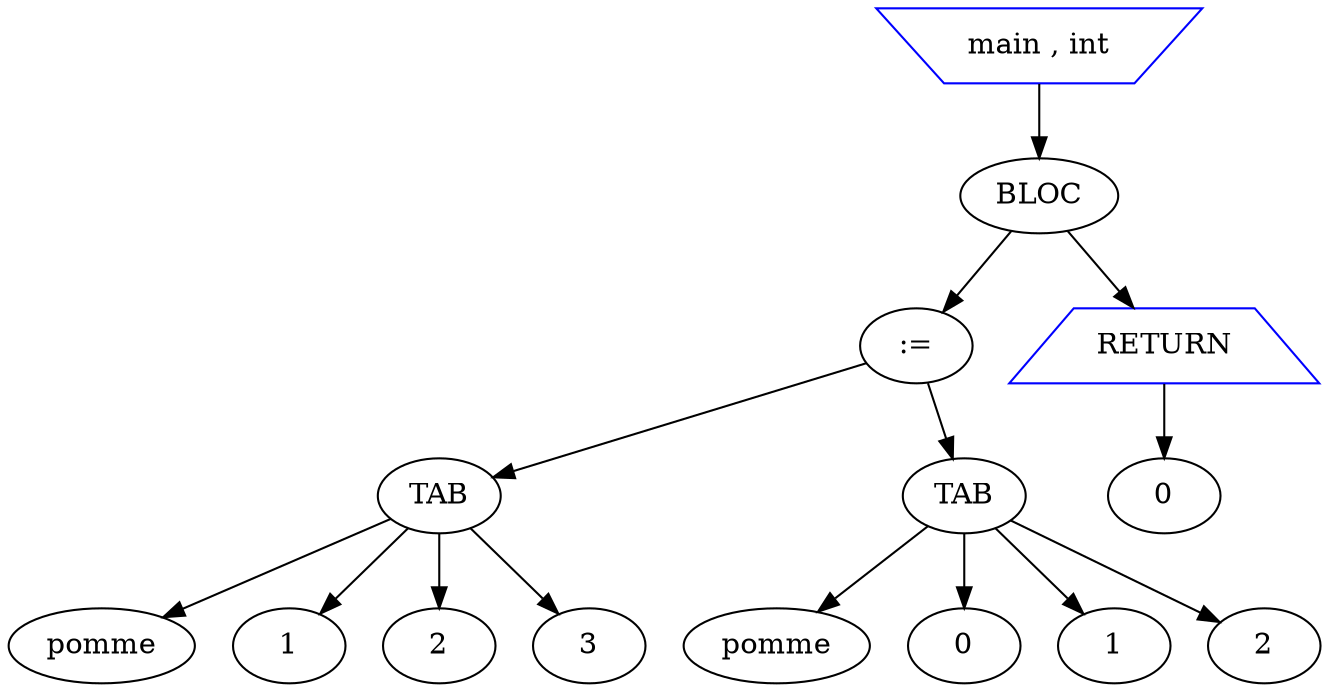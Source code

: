 //fichier DOT représentant le graph du fichier c analysé
digraph test {

node_0 [label="main , int"shape=invtrapezium color=blue];
node_2 [label="BLOC"];
node_4 [label=":="];
node_5 [label="TAB"];
node_6 [label="pomme"];
node_7 [label="1"];
node_8 [label="2"];
node_9 [label="3"];
node_11 [label="TAB"];
node_12 [label="pomme"];
node_13 [label="0"];
node_14 [label="1"];
node_15 [label="2"];
node_18 [label="RETURN"shape=trapezium color=blue];
node_19 [label="0"];
node_0 -> node_2;
node_2 -> node_4;
node_2 -> node_18;
node_4 -> node_5;
node_4 -> node_11;
node_5 -> node_6;
node_5 -> node_7;
node_5 -> node_8;
node_5 -> node_9;
node_11 -> node_12;
node_11 -> node_13;
node_11 -> node_14;
node_11 -> node_15;
node_18 -> node_19;
}
